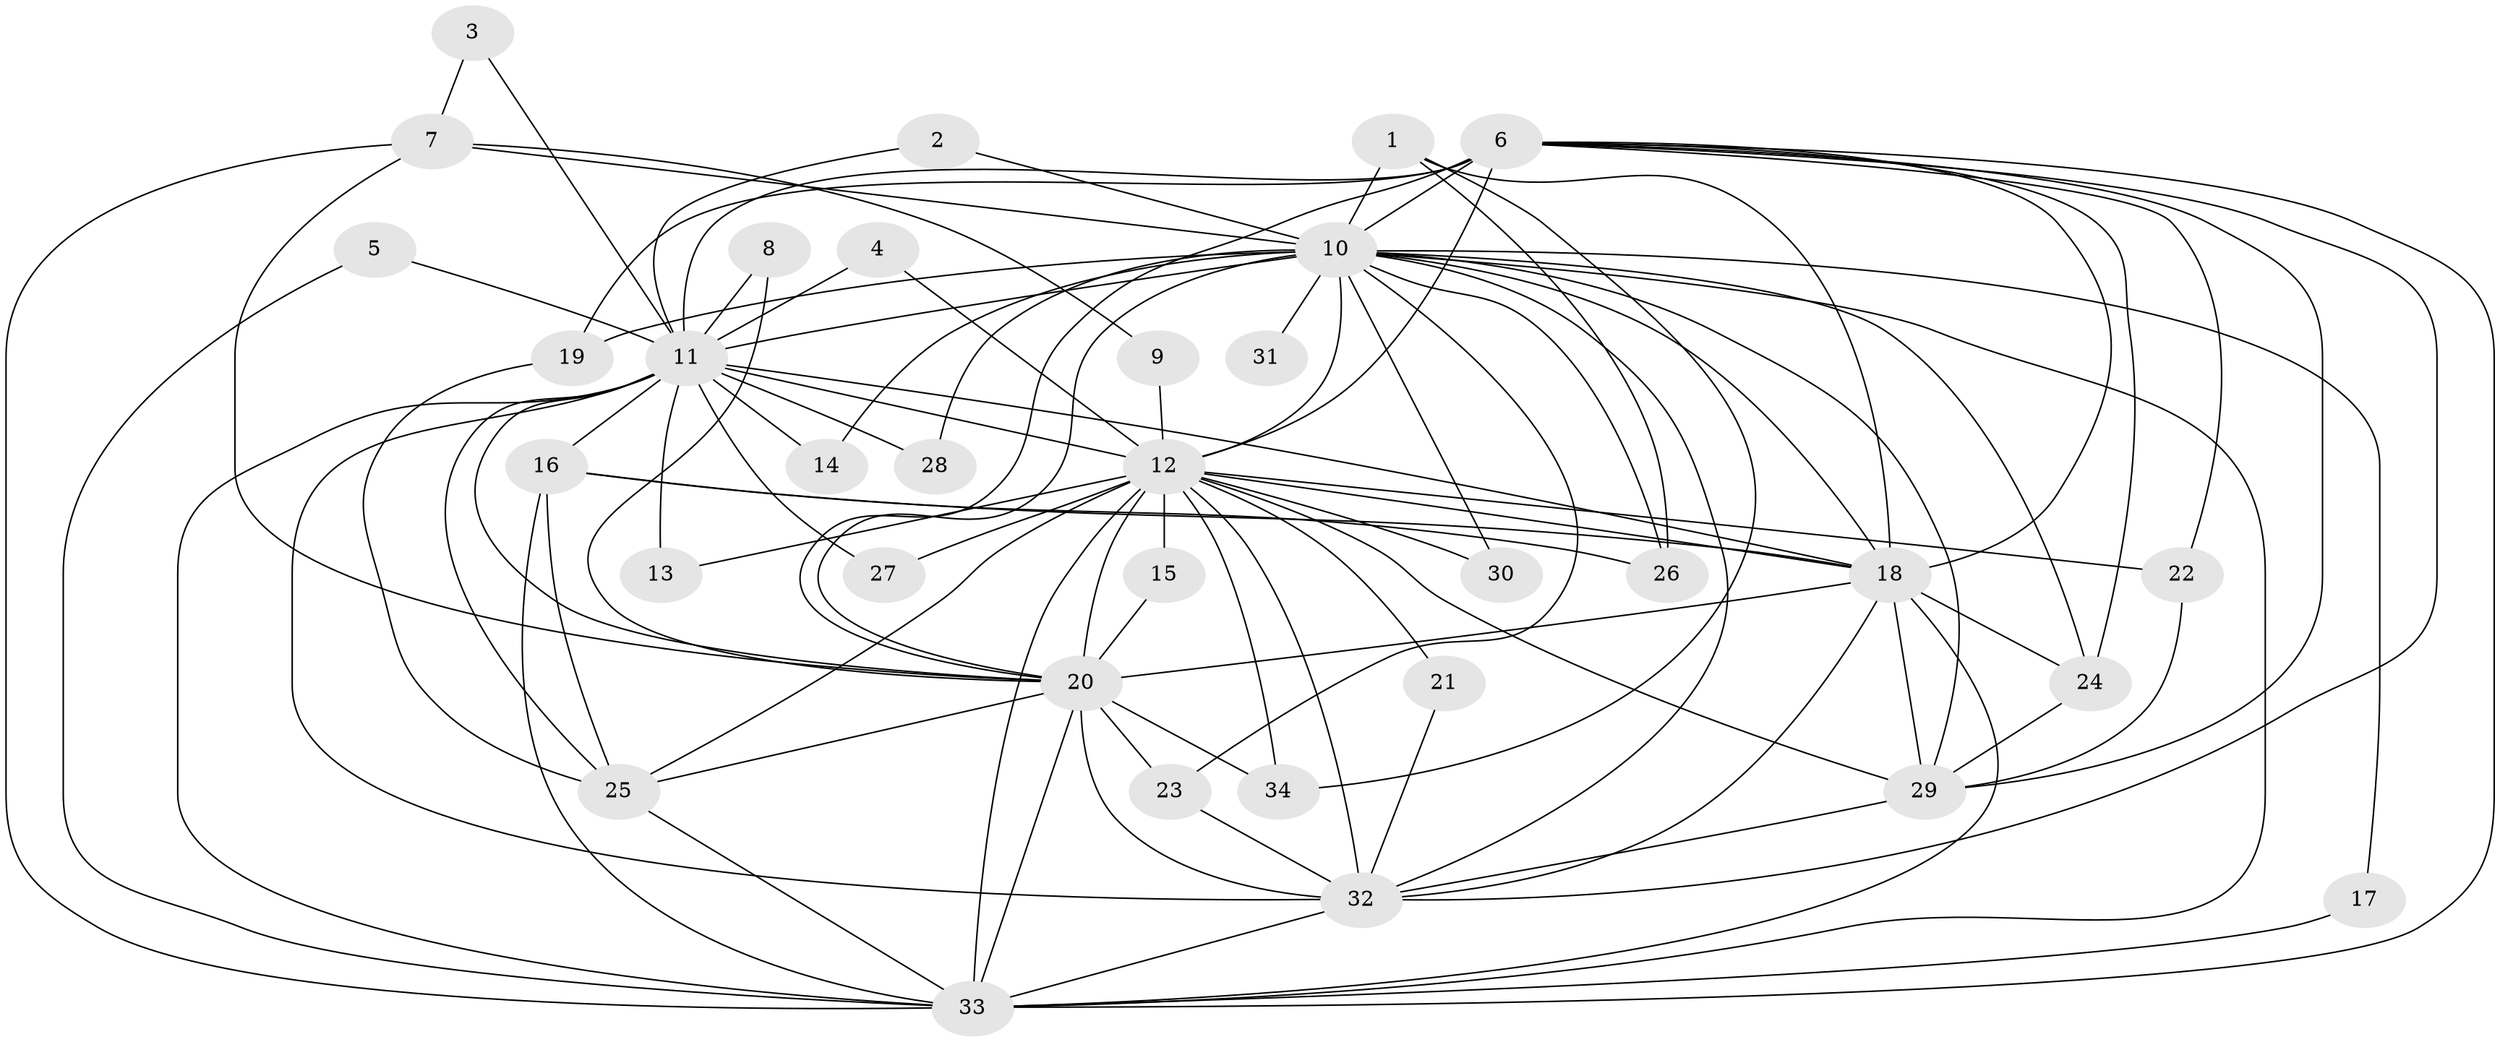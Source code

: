 // original degree distribution, {18: 0.014705882352941176, 22: 0.014705882352941176, 24: 0.014705882352941176, 16: 0.014705882352941176, 14: 0.014705882352941176, 17: 0.04411764705882353, 15: 0.014705882352941176, 13: 0.014705882352941176, 3: 0.17647058823529413, 4: 0.07352941176470588, 5: 0.029411764705882353, 7: 0.014705882352941176, 2: 0.5588235294117647}
// Generated by graph-tools (version 1.1) at 2025/49/03/09/25 03:49:38]
// undirected, 34 vertices, 94 edges
graph export_dot {
graph [start="1"]
  node [color=gray90,style=filled];
  1;
  2;
  3;
  4;
  5;
  6;
  7;
  8;
  9;
  10;
  11;
  12;
  13;
  14;
  15;
  16;
  17;
  18;
  19;
  20;
  21;
  22;
  23;
  24;
  25;
  26;
  27;
  28;
  29;
  30;
  31;
  32;
  33;
  34;
  1 -- 10 [weight=1.0];
  1 -- 18 [weight=1.0];
  1 -- 26 [weight=1.0];
  1 -- 34 [weight=1.0];
  2 -- 10 [weight=1.0];
  2 -- 11 [weight=1.0];
  3 -- 7 [weight=1.0];
  3 -- 11 [weight=1.0];
  4 -- 11 [weight=1.0];
  4 -- 12 [weight=1.0];
  5 -- 11 [weight=1.0];
  5 -- 33 [weight=1.0];
  6 -- 10 [weight=1.0];
  6 -- 11 [weight=3.0];
  6 -- 12 [weight=2.0];
  6 -- 18 [weight=1.0];
  6 -- 19 [weight=1.0];
  6 -- 20 [weight=1.0];
  6 -- 22 [weight=1.0];
  6 -- 24 [weight=1.0];
  6 -- 29 [weight=1.0];
  6 -- 32 [weight=1.0];
  6 -- 33 [weight=1.0];
  7 -- 9 [weight=1.0];
  7 -- 10 [weight=1.0];
  7 -- 20 [weight=1.0];
  7 -- 33 [weight=1.0];
  8 -- 11 [weight=1.0];
  8 -- 20 [weight=1.0];
  9 -- 12 [weight=1.0];
  10 -- 11 [weight=3.0];
  10 -- 12 [weight=2.0];
  10 -- 14 [weight=1.0];
  10 -- 17 [weight=1.0];
  10 -- 18 [weight=1.0];
  10 -- 19 [weight=1.0];
  10 -- 20 [weight=1.0];
  10 -- 23 [weight=1.0];
  10 -- 24 [weight=1.0];
  10 -- 26 [weight=1.0];
  10 -- 28 [weight=1.0];
  10 -- 29 [weight=1.0];
  10 -- 30 [weight=1.0];
  10 -- 31 [weight=1.0];
  10 -- 32 [weight=1.0];
  10 -- 33 [weight=1.0];
  11 -- 12 [weight=4.0];
  11 -- 13 [weight=1.0];
  11 -- 14 [weight=1.0];
  11 -- 16 [weight=1.0];
  11 -- 18 [weight=4.0];
  11 -- 20 [weight=2.0];
  11 -- 25 [weight=1.0];
  11 -- 27 [weight=1.0];
  11 -- 28 [weight=1.0];
  11 -- 32 [weight=3.0];
  11 -- 33 [weight=4.0];
  12 -- 13 [weight=1.0];
  12 -- 15 [weight=1.0];
  12 -- 18 [weight=2.0];
  12 -- 20 [weight=3.0];
  12 -- 21 [weight=1.0];
  12 -- 22 [weight=1.0];
  12 -- 25 [weight=1.0];
  12 -- 27 [weight=1.0];
  12 -- 29 [weight=1.0];
  12 -- 30 [weight=1.0];
  12 -- 32 [weight=3.0];
  12 -- 33 [weight=2.0];
  12 -- 34 [weight=1.0];
  15 -- 20 [weight=1.0];
  16 -- 18 [weight=1.0];
  16 -- 25 [weight=1.0];
  16 -- 26 [weight=1.0];
  16 -- 33 [weight=1.0];
  17 -- 33 [weight=1.0];
  18 -- 20 [weight=1.0];
  18 -- 24 [weight=2.0];
  18 -- 29 [weight=1.0];
  18 -- 32 [weight=1.0];
  18 -- 33 [weight=2.0];
  19 -- 25 [weight=1.0];
  20 -- 23 [weight=1.0];
  20 -- 25 [weight=1.0];
  20 -- 32 [weight=1.0];
  20 -- 33 [weight=2.0];
  20 -- 34 [weight=1.0];
  21 -- 32 [weight=1.0];
  22 -- 29 [weight=1.0];
  23 -- 32 [weight=1.0];
  24 -- 29 [weight=1.0];
  25 -- 33 [weight=1.0];
  29 -- 32 [weight=1.0];
  32 -- 33 [weight=1.0];
}
